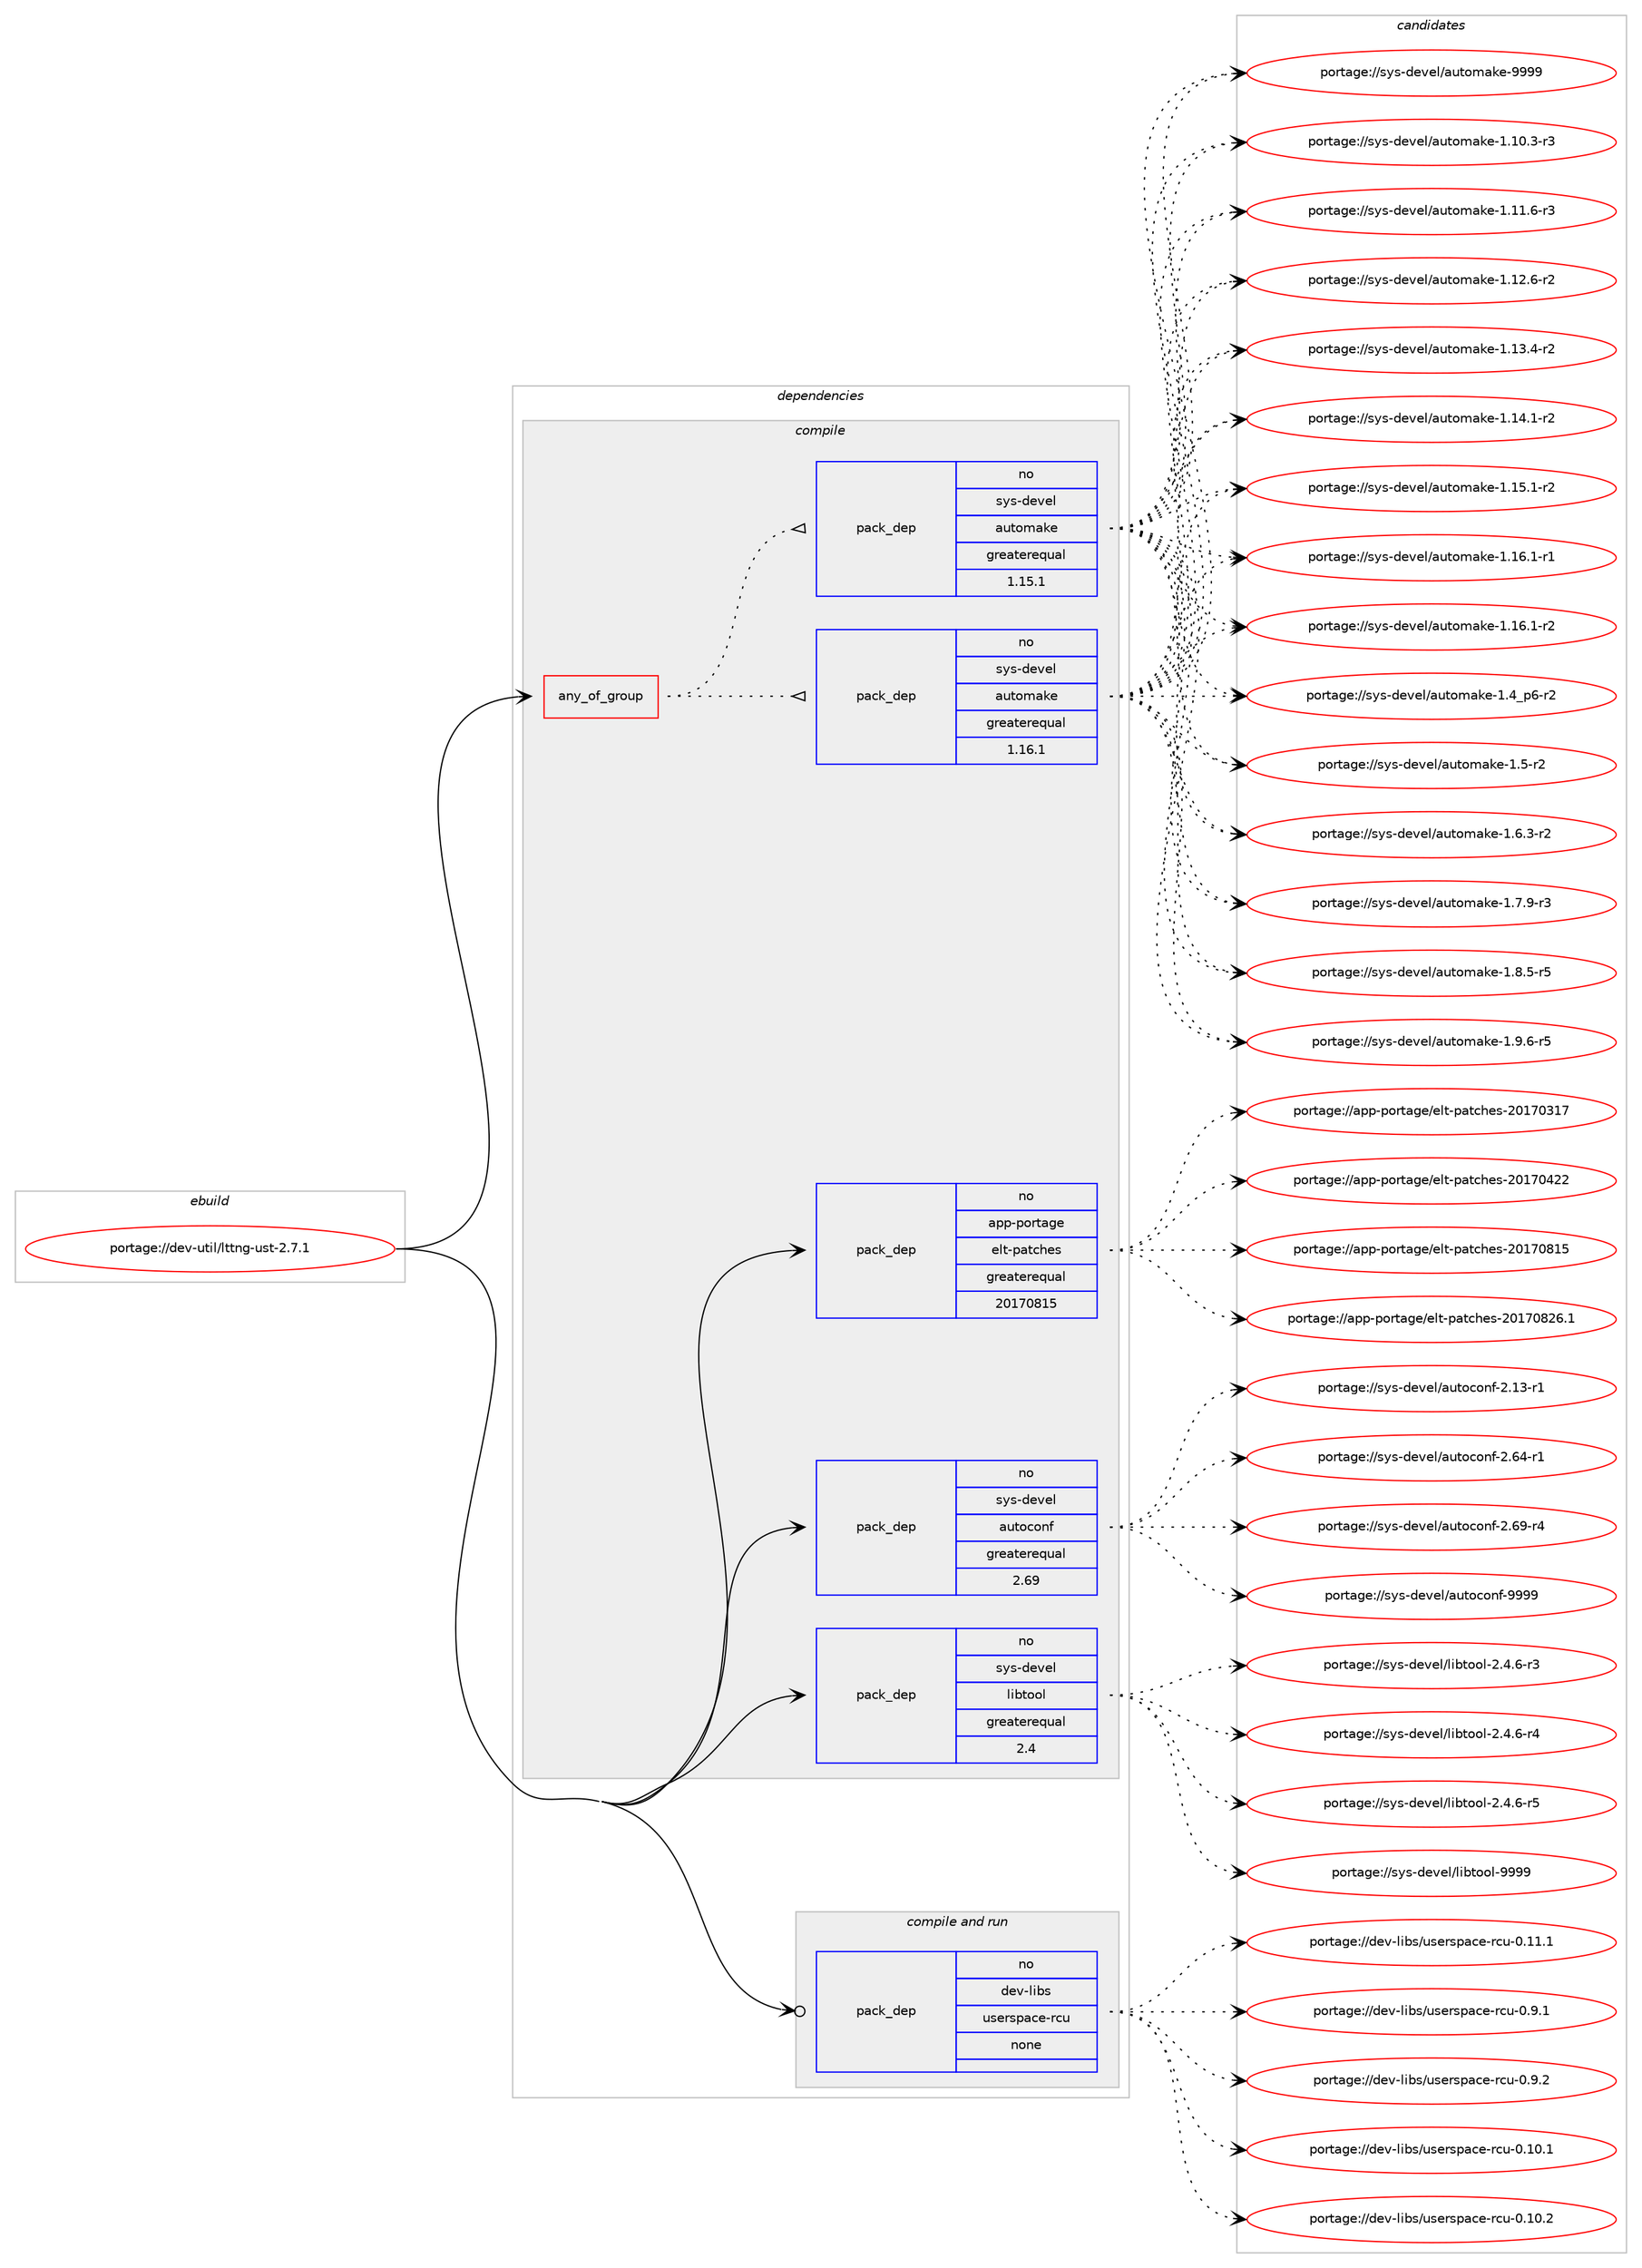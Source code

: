 digraph prolog {

# *************
# Graph options
# *************

newrank=true;
concentrate=true;
compound=true;
graph [rankdir=LR,fontname=Helvetica,fontsize=10,ranksep=1.5];#, ranksep=2.5, nodesep=0.2];
edge  [arrowhead=vee];
node  [fontname=Helvetica,fontsize=10];

# **********
# The ebuild
# **********

subgraph cluster_leftcol {
color=gray;
rank=same;
label=<<i>ebuild</i>>;
id [label="portage://dev-util/lttng-ust-2.7.1", color=red, width=4, href="../dev-util/lttng-ust-2.7.1.svg"];
}

# ****************
# The dependencies
# ****************

subgraph cluster_midcol {
color=gray;
label=<<i>dependencies</i>>;
subgraph cluster_compile {
fillcolor="#eeeeee";
style=filled;
label=<<i>compile</i>>;
subgraph any3602 {
dependency263768 [label=<<TABLE BORDER="0" CELLBORDER="1" CELLSPACING="0" CELLPADDING="4"><TR><TD CELLPADDING="10">any_of_group</TD></TR></TABLE>>, shape=none, color=red];subgraph pack188624 {
dependency263769 [label=<<TABLE BORDER="0" CELLBORDER="1" CELLSPACING="0" CELLPADDING="4" WIDTH="220"><TR><TD ROWSPAN="6" CELLPADDING="30">pack_dep</TD></TR><TR><TD WIDTH="110">no</TD></TR><TR><TD>sys-devel</TD></TR><TR><TD>automake</TD></TR><TR><TD>greaterequal</TD></TR><TR><TD>1.16.1</TD></TR></TABLE>>, shape=none, color=blue];
}
dependency263768:e -> dependency263769:w [weight=20,style="dotted",arrowhead="oinv"];
subgraph pack188625 {
dependency263770 [label=<<TABLE BORDER="0" CELLBORDER="1" CELLSPACING="0" CELLPADDING="4" WIDTH="220"><TR><TD ROWSPAN="6" CELLPADDING="30">pack_dep</TD></TR><TR><TD WIDTH="110">no</TD></TR><TR><TD>sys-devel</TD></TR><TR><TD>automake</TD></TR><TR><TD>greaterequal</TD></TR><TR><TD>1.15.1</TD></TR></TABLE>>, shape=none, color=blue];
}
dependency263768:e -> dependency263770:w [weight=20,style="dotted",arrowhead="oinv"];
}
id:e -> dependency263768:w [weight=20,style="solid",arrowhead="vee"];
subgraph pack188626 {
dependency263771 [label=<<TABLE BORDER="0" CELLBORDER="1" CELLSPACING="0" CELLPADDING="4" WIDTH="220"><TR><TD ROWSPAN="6" CELLPADDING="30">pack_dep</TD></TR><TR><TD WIDTH="110">no</TD></TR><TR><TD>app-portage</TD></TR><TR><TD>elt-patches</TD></TR><TR><TD>greaterequal</TD></TR><TR><TD>20170815</TD></TR></TABLE>>, shape=none, color=blue];
}
id:e -> dependency263771:w [weight=20,style="solid",arrowhead="vee"];
subgraph pack188627 {
dependency263772 [label=<<TABLE BORDER="0" CELLBORDER="1" CELLSPACING="0" CELLPADDING="4" WIDTH="220"><TR><TD ROWSPAN="6" CELLPADDING="30">pack_dep</TD></TR><TR><TD WIDTH="110">no</TD></TR><TR><TD>sys-devel</TD></TR><TR><TD>autoconf</TD></TR><TR><TD>greaterequal</TD></TR><TR><TD>2.69</TD></TR></TABLE>>, shape=none, color=blue];
}
id:e -> dependency263772:w [weight=20,style="solid",arrowhead="vee"];
subgraph pack188628 {
dependency263773 [label=<<TABLE BORDER="0" CELLBORDER="1" CELLSPACING="0" CELLPADDING="4" WIDTH="220"><TR><TD ROWSPAN="6" CELLPADDING="30">pack_dep</TD></TR><TR><TD WIDTH="110">no</TD></TR><TR><TD>sys-devel</TD></TR><TR><TD>libtool</TD></TR><TR><TD>greaterequal</TD></TR><TR><TD>2.4</TD></TR></TABLE>>, shape=none, color=blue];
}
id:e -> dependency263773:w [weight=20,style="solid",arrowhead="vee"];
}
subgraph cluster_compileandrun {
fillcolor="#eeeeee";
style=filled;
label=<<i>compile and run</i>>;
subgraph pack188629 {
dependency263774 [label=<<TABLE BORDER="0" CELLBORDER="1" CELLSPACING="0" CELLPADDING="4" WIDTH="220"><TR><TD ROWSPAN="6" CELLPADDING="30">pack_dep</TD></TR><TR><TD WIDTH="110">no</TD></TR><TR><TD>dev-libs</TD></TR><TR><TD>userspace-rcu</TD></TR><TR><TD>none</TD></TR><TR><TD></TD></TR></TABLE>>, shape=none, color=blue];
}
id:e -> dependency263774:w [weight=20,style="solid",arrowhead="odotvee"];
}
subgraph cluster_run {
fillcolor="#eeeeee";
style=filled;
label=<<i>run</i>>;
}
}

# **************
# The candidates
# **************

subgraph cluster_choices {
rank=same;
color=gray;
label=<<i>candidates</i>>;

subgraph choice188624 {
color=black;
nodesep=1;
choiceportage11512111545100101118101108479711711611110997107101454946494846514511451 [label="portage://sys-devel/automake-1.10.3-r3", color=red, width=4,href="../sys-devel/automake-1.10.3-r3.svg"];
choiceportage11512111545100101118101108479711711611110997107101454946494946544511451 [label="portage://sys-devel/automake-1.11.6-r3", color=red, width=4,href="../sys-devel/automake-1.11.6-r3.svg"];
choiceportage11512111545100101118101108479711711611110997107101454946495046544511450 [label="portage://sys-devel/automake-1.12.6-r2", color=red, width=4,href="../sys-devel/automake-1.12.6-r2.svg"];
choiceportage11512111545100101118101108479711711611110997107101454946495146524511450 [label="portage://sys-devel/automake-1.13.4-r2", color=red, width=4,href="../sys-devel/automake-1.13.4-r2.svg"];
choiceportage11512111545100101118101108479711711611110997107101454946495246494511450 [label="portage://sys-devel/automake-1.14.1-r2", color=red, width=4,href="../sys-devel/automake-1.14.1-r2.svg"];
choiceportage11512111545100101118101108479711711611110997107101454946495346494511450 [label="portage://sys-devel/automake-1.15.1-r2", color=red, width=4,href="../sys-devel/automake-1.15.1-r2.svg"];
choiceportage11512111545100101118101108479711711611110997107101454946495446494511449 [label="portage://sys-devel/automake-1.16.1-r1", color=red, width=4,href="../sys-devel/automake-1.16.1-r1.svg"];
choiceportage11512111545100101118101108479711711611110997107101454946495446494511450 [label="portage://sys-devel/automake-1.16.1-r2", color=red, width=4,href="../sys-devel/automake-1.16.1-r2.svg"];
choiceportage115121115451001011181011084797117116111109971071014549465295112544511450 [label="portage://sys-devel/automake-1.4_p6-r2", color=red, width=4,href="../sys-devel/automake-1.4_p6-r2.svg"];
choiceportage11512111545100101118101108479711711611110997107101454946534511450 [label="portage://sys-devel/automake-1.5-r2", color=red, width=4,href="../sys-devel/automake-1.5-r2.svg"];
choiceportage115121115451001011181011084797117116111109971071014549465446514511450 [label="portage://sys-devel/automake-1.6.3-r2", color=red, width=4,href="../sys-devel/automake-1.6.3-r2.svg"];
choiceportage115121115451001011181011084797117116111109971071014549465546574511451 [label="portage://sys-devel/automake-1.7.9-r3", color=red, width=4,href="../sys-devel/automake-1.7.9-r3.svg"];
choiceportage115121115451001011181011084797117116111109971071014549465646534511453 [label="portage://sys-devel/automake-1.8.5-r5", color=red, width=4,href="../sys-devel/automake-1.8.5-r5.svg"];
choiceportage115121115451001011181011084797117116111109971071014549465746544511453 [label="portage://sys-devel/automake-1.9.6-r5", color=red, width=4,href="../sys-devel/automake-1.9.6-r5.svg"];
choiceportage115121115451001011181011084797117116111109971071014557575757 [label="portage://sys-devel/automake-9999", color=red, width=4,href="../sys-devel/automake-9999.svg"];
dependency263769:e -> choiceportage11512111545100101118101108479711711611110997107101454946494846514511451:w [style=dotted,weight="100"];
dependency263769:e -> choiceportage11512111545100101118101108479711711611110997107101454946494946544511451:w [style=dotted,weight="100"];
dependency263769:e -> choiceportage11512111545100101118101108479711711611110997107101454946495046544511450:w [style=dotted,weight="100"];
dependency263769:e -> choiceportage11512111545100101118101108479711711611110997107101454946495146524511450:w [style=dotted,weight="100"];
dependency263769:e -> choiceportage11512111545100101118101108479711711611110997107101454946495246494511450:w [style=dotted,weight="100"];
dependency263769:e -> choiceportage11512111545100101118101108479711711611110997107101454946495346494511450:w [style=dotted,weight="100"];
dependency263769:e -> choiceportage11512111545100101118101108479711711611110997107101454946495446494511449:w [style=dotted,weight="100"];
dependency263769:e -> choiceportage11512111545100101118101108479711711611110997107101454946495446494511450:w [style=dotted,weight="100"];
dependency263769:e -> choiceportage115121115451001011181011084797117116111109971071014549465295112544511450:w [style=dotted,weight="100"];
dependency263769:e -> choiceportage11512111545100101118101108479711711611110997107101454946534511450:w [style=dotted,weight="100"];
dependency263769:e -> choiceportage115121115451001011181011084797117116111109971071014549465446514511450:w [style=dotted,weight="100"];
dependency263769:e -> choiceportage115121115451001011181011084797117116111109971071014549465546574511451:w [style=dotted,weight="100"];
dependency263769:e -> choiceportage115121115451001011181011084797117116111109971071014549465646534511453:w [style=dotted,weight="100"];
dependency263769:e -> choiceportage115121115451001011181011084797117116111109971071014549465746544511453:w [style=dotted,weight="100"];
dependency263769:e -> choiceportage115121115451001011181011084797117116111109971071014557575757:w [style=dotted,weight="100"];
}
subgraph choice188625 {
color=black;
nodesep=1;
choiceportage11512111545100101118101108479711711611110997107101454946494846514511451 [label="portage://sys-devel/automake-1.10.3-r3", color=red, width=4,href="../sys-devel/automake-1.10.3-r3.svg"];
choiceportage11512111545100101118101108479711711611110997107101454946494946544511451 [label="portage://sys-devel/automake-1.11.6-r3", color=red, width=4,href="../sys-devel/automake-1.11.6-r3.svg"];
choiceportage11512111545100101118101108479711711611110997107101454946495046544511450 [label="portage://sys-devel/automake-1.12.6-r2", color=red, width=4,href="../sys-devel/automake-1.12.6-r2.svg"];
choiceportage11512111545100101118101108479711711611110997107101454946495146524511450 [label="portage://sys-devel/automake-1.13.4-r2", color=red, width=4,href="../sys-devel/automake-1.13.4-r2.svg"];
choiceportage11512111545100101118101108479711711611110997107101454946495246494511450 [label="portage://sys-devel/automake-1.14.1-r2", color=red, width=4,href="../sys-devel/automake-1.14.1-r2.svg"];
choiceportage11512111545100101118101108479711711611110997107101454946495346494511450 [label="portage://sys-devel/automake-1.15.1-r2", color=red, width=4,href="../sys-devel/automake-1.15.1-r2.svg"];
choiceportage11512111545100101118101108479711711611110997107101454946495446494511449 [label="portage://sys-devel/automake-1.16.1-r1", color=red, width=4,href="../sys-devel/automake-1.16.1-r1.svg"];
choiceportage11512111545100101118101108479711711611110997107101454946495446494511450 [label="portage://sys-devel/automake-1.16.1-r2", color=red, width=4,href="../sys-devel/automake-1.16.1-r2.svg"];
choiceportage115121115451001011181011084797117116111109971071014549465295112544511450 [label="portage://sys-devel/automake-1.4_p6-r2", color=red, width=4,href="../sys-devel/automake-1.4_p6-r2.svg"];
choiceportage11512111545100101118101108479711711611110997107101454946534511450 [label="portage://sys-devel/automake-1.5-r2", color=red, width=4,href="../sys-devel/automake-1.5-r2.svg"];
choiceportage115121115451001011181011084797117116111109971071014549465446514511450 [label="portage://sys-devel/automake-1.6.3-r2", color=red, width=4,href="../sys-devel/automake-1.6.3-r2.svg"];
choiceportage115121115451001011181011084797117116111109971071014549465546574511451 [label="portage://sys-devel/automake-1.7.9-r3", color=red, width=4,href="../sys-devel/automake-1.7.9-r3.svg"];
choiceportage115121115451001011181011084797117116111109971071014549465646534511453 [label="portage://sys-devel/automake-1.8.5-r5", color=red, width=4,href="../sys-devel/automake-1.8.5-r5.svg"];
choiceportage115121115451001011181011084797117116111109971071014549465746544511453 [label="portage://sys-devel/automake-1.9.6-r5", color=red, width=4,href="../sys-devel/automake-1.9.6-r5.svg"];
choiceportage115121115451001011181011084797117116111109971071014557575757 [label="portage://sys-devel/automake-9999", color=red, width=4,href="../sys-devel/automake-9999.svg"];
dependency263770:e -> choiceportage11512111545100101118101108479711711611110997107101454946494846514511451:w [style=dotted,weight="100"];
dependency263770:e -> choiceportage11512111545100101118101108479711711611110997107101454946494946544511451:w [style=dotted,weight="100"];
dependency263770:e -> choiceportage11512111545100101118101108479711711611110997107101454946495046544511450:w [style=dotted,weight="100"];
dependency263770:e -> choiceportage11512111545100101118101108479711711611110997107101454946495146524511450:w [style=dotted,weight="100"];
dependency263770:e -> choiceportage11512111545100101118101108479711711611110997107101454946495246494511450:w [style=dotted,weight="100"];
dependency263770:e -> choiceportage11512111545100101118101108479711711611110997107101454946495346494511450:w [style=dotted,weight="100"];
dependency263770:e -> choiceportage11512111545100101118101108479711711611110997107101454946495446494511449:w [style=dotted,weight="100"];
dependency263770:e -> choiceportage11512111545100101118101108479711711611110997107101454946495446494511450:w [style=dotted,weight="100"];
dependency263770:e -> choiceportage115121115451001011181011084797117116111109971071014549465295112544511450:w [style=dotted,weight="100"];
dependency263770:e -> choiceportage11512111545100101118101108479711711611110997107101454946534511450:w [style=dotted,weight="100"];
dependency263770:e -> choiceportage115121115451001011181011084797117116111109971071014549465446514511450:w [style=dotted,weight="100"];
dependency263770:e -> choiceportage115121115451001011181011084797117116111109971071014549465546574511451:w [style=dotted,weight="100"];
dependency263770:e -> choiceportage115121115451001011181011084797117116111109971071014549465646534511453:w [style=dotted,weight="100"];
dependency263770:e -> choiceportage115121115451001011181011084797117116111109971071014549465746544511453:w [style=dotted,weight="100"];
dependency263770:e -> choiceportage115121115451001011181011084797117116111109971071014557575757:w [style=dotted,weight="100"];
}
subgraph choice188626 {
color=black;
nodesep=1;
choiceportage97112112451121111141169710310147101108116451129711699104101115455048495548514955 [label="portage://app-portage/elt-patches-20170317", color=red, width=4,href="../app-portage/elt-patches-20170317.svg"];
choiceportage97112112451121111141169710310147101108116451129711699104101115455048495548525050 [label="portage://app-portage/elt-patches-20170422", color=red, width=4,href="../app-portage/elt-patches-20170422.svg"];
choiceportage97112112451121111141169710310147101108116451129711699104101115455048495548564953 [label="portage://app-portage/elt-patches-20170815", color=red, width=4,href="../app-portage/elt-patches-20170815.svg"];
choiceportage971121124511211111411697103101471011081164511297116991041011154550484955485650544649 [label="portage://app-portage/elt-patches-20170826.1", color=red, width=4,href="../app-portage/elt-patches-20170826.1.svg"];
dependency263771:e -> choiceportage97112112451121111141169710310147101108116451129711699104101115455048495548514955:w [style=dotted,weight="100"];
dependency263771:e -> choiceportage97112112451121111141169710310147101108116451129711699104101115455048495548525050:w [style=dotted,weight="100"];
dependency263771:e -> choiceportage97112112451121111141169710310147101108116451129711699104101115455048495548564953:w [style=dotted,weight="100"];
dependency263771:e -> choiceportage971121124511211111411697103101471011081164511297116991041011154550484955485650544649:w [style=dotted,weight="100"];
}
subgraph choice188627 {
color=black;
nodesep=1;
choiceportage1151211154510010111810110847971171161119911111010245504649514511449 [label="portage://sys-devel/autoconf-2.13-r1", color=red, width=4,href="../sys-devel/autoconf-2.13-r1.svg"];
choiceportage1151211154510010111810110847971171161119911111010245504654524511449 [label="portage://sys-devel/autoconf-2.64-r1", color=red, width=4,href="../sys-devel/autoconf-2.64-r1.svg"];
choiceportage1151211154510010111810110847971171161119911111010245504654574511452 [label="portage://sys-devel/autoconf-2.69-r4", color=red, width=4,href="../sys-devel/autoconf-2.69-r4.svg"];
choiceportage115121115451001011181011084797117116111991111101024557575757 [label="portage://sys-devel/autoconf-9999", color=red, width=4,href="../sys-devel/autoconf-9999.svg"];
dependency263772:e -> choiceportage1151211154510010111810110847971171161119911111010245504649514511449:w [style=dotted,weight="100"];
dependency263772:e -> choiceportage1151211154510010111810110847971171161119911111010245504654524511449:w [style=dotted,weight="100"];
dependency263772:e -> choiceportage1151211154510010111810110847971171161119911111010245504654574511452:w [style=dotted,weight="100"];
dependency263772:e -> choiceportage115121115451001011181011084797117116111991111101024557575757:w [style=dotted,weight="100"];
}
subgraph choice188628 {
color=black;
nodesep=1;
choiceportage1151211154510010111810110847108105981161111111084550465246544511451 [label="portage://sys-devel/libtool-2.4.6-r3", color=red, width=4,href="../sys-devel/libtool-2.4.6-r3.svg"];
choiceportage1151211154510010111810110847108105981161111111084550465246544511452 [label="portage://sys-devel/libtool-2.4.6-r4", color=red, width=4,href="../sys-devel/libtool-2.4.6-r4.svg"];
choiceportage1151211154510010111810110847108105981161111111084550465246544511453 [label="portage://sys-devel/libtool-2.4.6-r5", color=red, width=4,href="../sys-devel/libtool-2.4.6-r5.svg"];
choiceportage1151211154510010111810110847108105981161111111084557575757 [label="portage://sys-devel/libtool-9999", color=red, width=4,href="../sys-devel/libtool-9999.svg"];
dependency263773:e -> choiceportage1151211154510010111810110847108105981161111111084550465246544511451:w [style=dotted,weight="100"];
dependency263773:e -> choiceportage1151211154510010111810110847108105981161111111084550465246544511452:w [style=dotted,weight="100"];
dependency263773:e -> choiceportage1151211154510010111810110847108105981161111111084550465246544511453:w [style=dotted,weight="100"];
dependency263773:e -> choiceportage1151211154510010111810110847108105981161111111084557575757:w [style=dotted,weight="100"];
}
subgraph choice188629 {
color=black;
nodesep=1;
choiceportage1001011184510810598115471171151011141151129799101451149911745484649484649 [label="portage://dev-libs/userspace-rcu-0.10.1", color=red, width=4,href="../dev-libs/userspace-rcu-0.10.1.svg"];
choiceportage1001011184510810598115471171151011141151129799101451149911745484649484650 [label="portage://dev-libs/userspace-rcu-0.10.2", color=red, width=4,href="../dev-libs/userspace-rcu-0.10.2.svg"];
choiceportage1001011184510810598115471171151011141151129799101451149911745484649494649 [label="portage://dev-libs/userspace-rcu-0.11.1", color=red, width=4,href="../dev-libs/userspace-rcu-0.11.1.svg"];
choiceportage10010111845108105981154711711510111411511297991014511499117454846574649 [label="portage://dev-libs/userspace-rcu-0.9.1", color=red, width=4,href="../dev-libs/userspace-rcu-0.9.1.svg"];
choiceportage10010111845108105981154711711510111411511297991014511499117454846574650 [label="portage://dev-libs/userspace-rcu-0.9.2", color=red, width=4,href="../dev-libs/userspace-rcu-0.9.2.svg"];
dependency263774:e -> choiceportage1001011184510810598115471171151011141151129799101451149911745484649484649:w [style=dotted,weight="100"];
dependency263774:e -> choiceportage1001011184510810598115471171151011141151129799101451149911745484649484650:w [style=dotted,weight="100"];
dependency263774:e -> choiceportage1001011184510810598115471171151011141151129799101451149911745484649494649:w [style=dotted,weight="100"];
dependency263774:e -> choiceportage10010111845108105981154711711510111411511297991014511499117454846574649:w [style=dotted,weight="100"];
dependency263774:e -> choiceportage10010111845108105981154711711510111411511297991014511499117454846574650:w [style=dotted,weight="100"];
}
}

}
